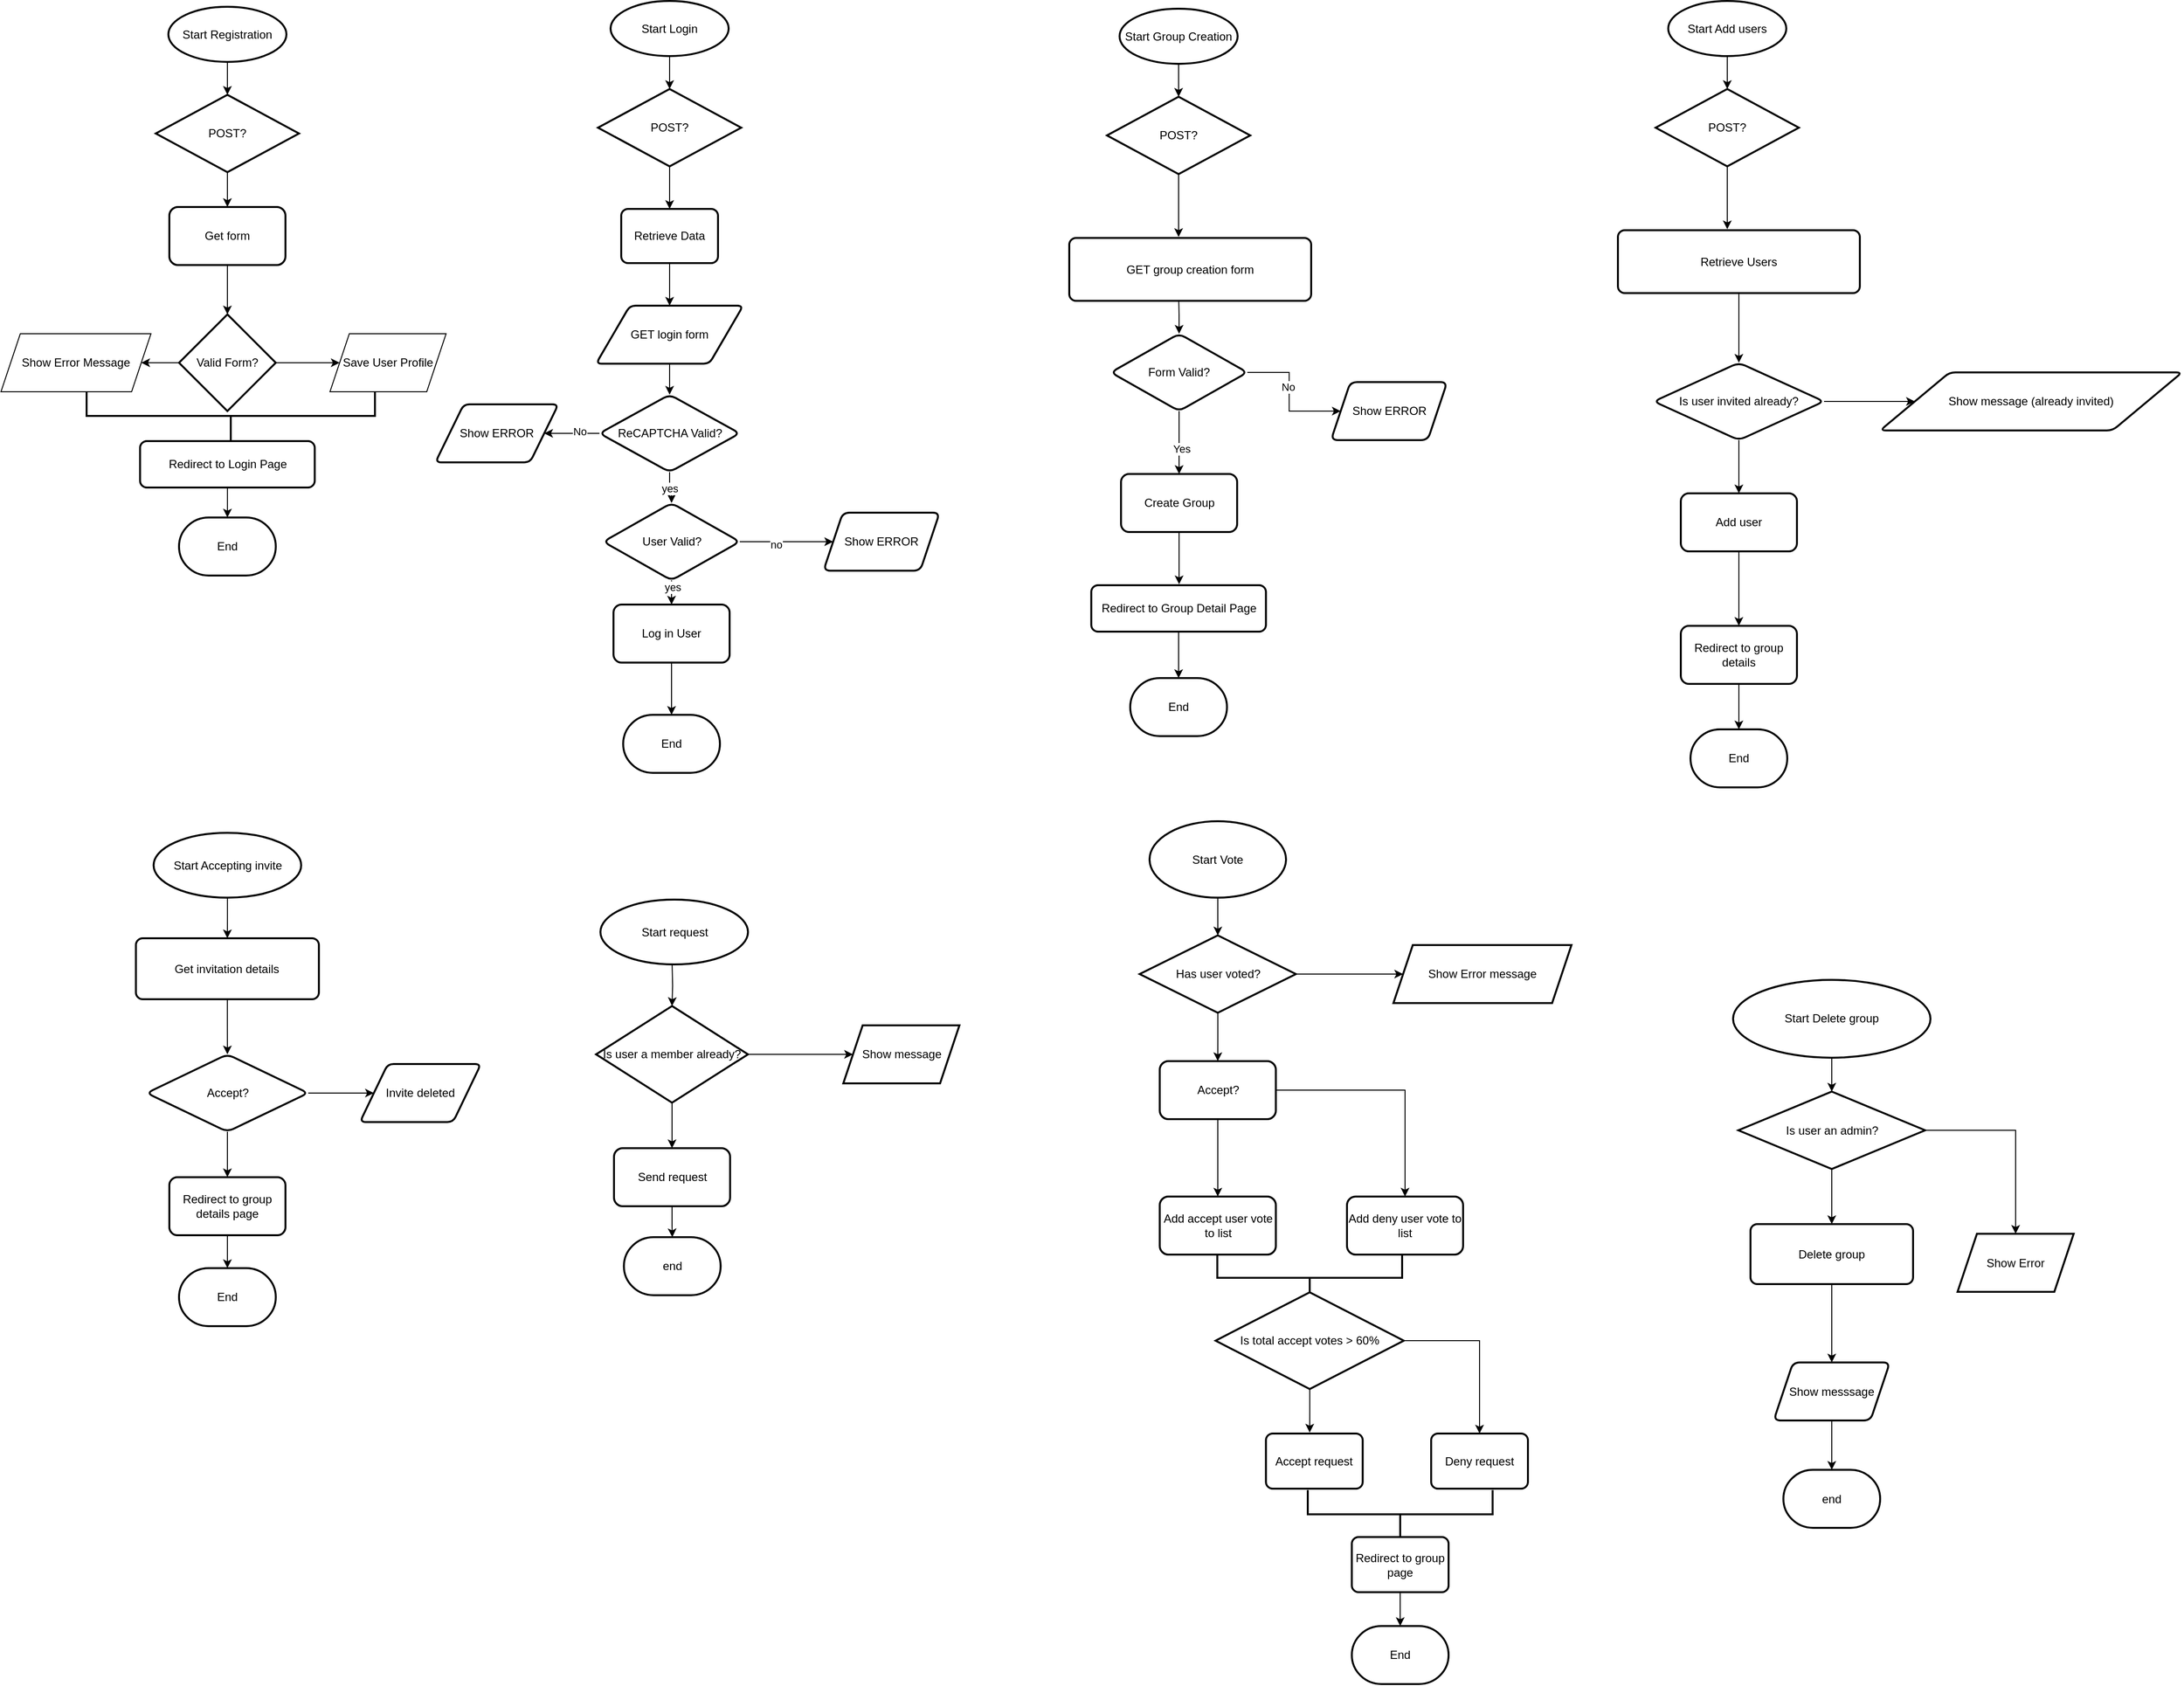 <mxfile version="24.8.4">
  <diagram name="Page-1" id="xoQY6AT58NSAUzwIIvyx">
    <mxGraphModel dx="3645" dy="3425" grid="0" gridSize="10" guides="1" tooltips="1" connect="1" arrows="1" fold="1" page="0" pageScale="1" pageWidth="827" pageHeight="1169" math="0" shadow="0">
      <root>
        <mxCell id="0" />
        <mxCell id="1" parent="0" />
        <mxCell id="BsR4xqzMYpqGEiq5Pg8B-32" value="" style="edgeStyle=orthogonalEdgeStyle;rounded=0;orthogonalLoop=1;jettySize=auto;html=1;" edge="1" parent="1" source="BsR4xqzMYpqGEiq5Pg8B-30" target="BsR4xqzMYpqGEiq5Pg8B-31">
          <mxGeometry relative="1" as="geometry" />
        </mxCell>
        <mxCell id="BsR4xqzMYpqGEiq5Pg8B-30" value="Start Registration" style="strokeWidth=2;html=1;shape=mxgraph.flowchart.start_1;whiteSpace=wrap;" vertex="1" parent="1">
          <mxGeometry x="-339" y="-60" width="122" height="57" as="geometry" />
        </mxCell>
        <mxCell id="BsR4xqzMYpqGEiq5Pg8B-34" value="" style="edgeStyle=orthogonalEdgeStyle;rounded=0;orthogonalLoop=1;jettySize=auto;html=1;" edge="1" parent="1" source="BsR4xqzMYpqGEiq5Pg8B-31" target="BsR4xqzMYpqGEiq5Pg8B-33">
          <mxGeometry relative="1" as="geometry" />
        </mxCell>
        <mxCell id="BsR4xqzMYpqGEiq5Pg8B-31" value="POST?" style="rhombus;whiteSpace=wrap;html=1;strokeWidth=2;" vertex="1" parent="1">
          <mxGeometry x="-352" y="31" width="148" height="80" as="geometry" />
        </mxCell>
        <mxCell id="BsR4xqzMYpqGEiq5Pg8B-36" value="" style="edgeStyle=orthogonalEdgeStyle;rounded=0;orthogonalLoop=1;jettySize=auto;html=1;" edge="1" parent="1" source="BsR4xqzMYpqGEiq5Pg8B-33" target="BsR4xqzMYpqGEiq5Pg8B-37">
          <mxGeometry relative="1" as="geometry">
            <mxPoint x="-278" y="277" as="targetPoint" />
          </mxGeometry>
        </mxCell>
        <mxCell id="BsR4xqzMYpqGEiq5Pg8B-33" value="Get form" style="rounded=1;whiteSpace=wrap;html=1;strokeWidth=2;" vertex="1" parent="1">
          <mxGeometry x="-338" y="147" width="120" height="60" as="geometry" />
        </mxCell>
        <mxCell id="BsR4xqzMYpqGEiq5Pg8B-39" value="" style="edgeStyle=orthogonalEdgeStyle;rounded=0;orthogonalLoop=1;jettySize=auto;html=1;" edge="1" parent="1" source="BsR4xqzMYpqGEiq5Pg8B-37" target="BsR4xqzMYpqGEiq5Pg8B-40">
          <mxGeometry relative="1" as="geometry">
            <mxPoint x="-158" y="308" as="targetPoint" />
          </mxGeometry>
        </mxCell>
        <mxCell id="BsR4xqzMYpqGEiq5Pg8B-42" value="" style="edgeStyle=orthogonalEdgeStyle;rounded=0;orthogonalLoop=1;jettySize=auto;html=1;" edge="1" parent="1" source="BsR4xqzMYpqGEiq5Pg8B-37" target="BsR4xqzMYpqGEiq5Pg8B-41">
          <mxGeometry relative="1" as="geometry" />
        </mxCell>
        <mxCell id="BsR4xqzMYpqGEiq5Pg8B-37" value="Valid Form?" style="strokeWidth=2;html=1;shape=mxgraph.flowchart.decision;whiteSpace=wrap;" vertex="1" parent="1">
          <mxGeometry x="-328" y="258" width="100" height="100" as="geometry" />
        </mxCell>
        <mxCell id="BsR4xqzMYpqGEiq5Pg8B-40" value="Save User Profile" style="shape=parallelogram;perimeter=parallelogramPerimeter;whiteSpace=wrap;html=1;fixedSize=1;" vertex="1" parent="1">
          <mxGeometry x="-172" y="278" width="120" height="60" as="geometry" />
        </mxCell>
        <mxCell id="BsR4xqzMYpqGEiq5Pg8B-41" value="Show Error Message" style="shape=parallelogram;perimeter=parallelogramPerimeter;whiteSpace=wrap;html=1;fixedSize=1;" vertex="1" parent="1">
          <mxGeometry x="-512" y="278" width="155" height="60" as="geometry" />
        </mxCell>
        <mxCell id="BsR4xqzMYpqGEiq5Pg8B-43" value="" style="strokeWidth=2;html=1;shape=mxgraph.flowchart.annotation_2;align=left;labelPosition=right;pointerEvents=1;rotation=-90;" vertex="1" parent="1">
          <mxGeometry x="-300" y="214" width="51" height="298" as="geometry" />
        </mxCell>
        <mxCell id="BsR4xqzMYpqGEiq5Pg8B-47" value="" style="edgeStyle=orthogonalEdgeStyle;rounded=0;orthogonalLoop=1;jettySize=auto;html=1;" edge="1" parent="1" source="BsR4xqzMYpqGEiq5Pg8B-45" target="BsR4xqzMYpqGEiq5Pg8B-46">
          <mxGeometry relative="1" as="geometry" />
        </mxCell>
        <mxCell id="BsR4xqzMYpqGEiq5Pg8B-45" value="Redirect to Login Page" style="rounded=1;whiteSpace=wrap;html=1;absoluteArcSize=1;arcSize=14;strokeWidth=2;" vertex="1" parent="1">
          <mxGeometry x="-368.25" y="389" width="180.5" height="48" as="geometry" />
        </mxCell>
        <mxCell id="BsR4xqzMYpqGEiq5Pg8B-46" value="End" style="strokeWidth=2;html=1;shape=mxgraph.flowchart.terminator;whiteSpace=wrap;" vertex="1" parent="1">
          <mxGeometry x="-328" y="468" width="100" height="60" as="geometry" />
        </mxCell>
        <mxCell id="BsR4xqzMYpqGEiq5Pg8B-48" value="" style="edgeStyle=orthogonalEdgeStyle;rounded=0;orthogonalLoop=1;jettySize=auto;html=1;" edge="1" parent="1" source="BsR4xqzMYpqGEiq5Pg8B-49" target="BsR4xqzMYpqGEiq5Pg8B-50">
          <mxGeometry relative="1" as="geometry" />
        </mxCell>
        <mxCell id="BsR4xqzMYpqGEiq5Pg8B-49" value="Start Login" style="strokeWidth=2;html=1;shape=mxgraph.flowchart.start_1;whiteSpace=wrap;" vertex="1" parent="1">
          <mxGeometry x="118" y="-66" width="122" height="57" as="geometry" />
        </mxCell>
        <mxCell id="BsR4xqzMYpqGEiq5Pg8B-52" value="" style="edgeStyle=orthogonalEdgeStyle;rounded=0;orthogonalLoop=1;jettySize=auto;html=1;" edge="1" parent="1" source="BsR4xqzMYpqGEiq5Pg8B-50" target="BsR4xqzMYpqGEiq5Pg8B-53">
          <mxGeometry relative="1" as="geometry">
            <mxPoint x="180" y="139" as="targetPoint" />
          </mxGeometry>
        </mxCell>
        <mxCell id="BsR4xqzMYpqGEiq5Pg8B-50" value="POST?" style="rhombus;whiteSpace=wrap;html=1;strokeWidth=2;" vertex="1" parent="1">
          <mxGeometry x="105" y="25" width="148" height="80" as="geometry" />
        </mxCell>
        <mxCell id="BsR4xqzMYpqGEiq5Pg8B-55" value="" style="edgeStyle=orthogonalEdgeStyle;rounded=0;orthogonalLoop=1;jettySize=auto;html=1;" edge="1" parent="1" source="BsR4xqzMYpqGEiq5Pg8B-53" target="BsR4xqzMYpqGEiq5Pg8B-54">
          <mxGeometry relative="1" as="geometry" />
        </mxCell>
        <mxCell id="BsR4xqzMYpqGEiq5Pg8B-53" value="Retrieve Data" style="rounded=1;whiteSpace=wrap;html=1;absoluteArcSize=1;arcSize=14;strokeWidth=2;" vertex="1" parent="1">
          <mxGeometry x="129" y="149" width="100" height="56" as="geometry" />
        </mxCell>
        <mxCell id="BsR4xqzMYpqGEiq5Pg8B-60" value="" style="edgeStyle=orthogonalEdgeStyle;rounded=0;orthogonalLoop=1;jettySize=auto;html=1;" edge="1" parent="1" source="BsR4xqzMYpqGEiq5Pg8B-54" target="BsR4xqzMYpqGEiq5Pg8B-56">
          <mxGeometry relative="1" as="geometry" />
        </mxCell>
        <mxCell id="BsR4xqzMYpqGEiq5Pg8B-54" value="GET login form" style="shape=parallelogram;html=1;strokeWidth=2;perimeter=parallelogramPerimeter;whiteSpace=wrap;rounded=1;arcSize=12;size=0.23;" vertex="1" parent="1">
          <mxGeometry x="103" y="249" width="152" height="60" as="geometry" />
        </mxCell>
        <mxCell id="BsR4xqzMYpqGEiq5Pg8B-62" value="" style="edgeStyle=orthogonalEdgeStyle;rounded=0;orthogonalLoop=1;jettySize=auto;html=1;" edge="1" parent="1" source="BsR4xqzMYpqGEiq5Pg8B-56" target="BsR4xqzMYpqGEiq5Pg8B-63">
          <mxGeometry relative="1" as="geometry">
            <mxPoint x="14" y="381" as="targetPoint" />
          </mxGeometry>
        </mxCell>
        <mxCell id="BsR4xqzMYpqGEiq5Pg8B-64" value="No" style="edgeLabel;html=1;align=center;verticalAlign=middle;resizable=0;points=[];" vertex="1" connectable="0" parent="BsR4xqzMYpqGEiq5Pg8B-62">
          <mxGeometry x="-0.274" y="-2" relative="1" as="geometry">
            <mxPoint as="offset" />
          </mxGeometry>
        </mxCell>
        <mxCell id="BsR4xqzMYpqGEiq5Pg8B-68" value="yes" style="edgeStyle=orthogonalEdgeStyle;rounded=0;orthogonalLoop=1;jettySize=auto;html=1;" edge="1" parent="1" source="BsR4xqzMYpqGEiq5Pg8B-56" target="BsR4xqzMYpqGEiq5Pg8B-67">
          <mxGeometry relative="1" as="geometry" />
        </mxCell>
        <mxCell id="BsR4xqzMYpqGEiq5Pg8B-56" value="ReCAPTCHA Valid?" style="rhombus;whiteSpace=wrap;html=1;rounded=1;arcSize=14;strokeWidth=2;" vertex="1" parent="1">
          <mxGeometry x="106.5" y="341" width="145" height="80" as="geometry" />
        </mxCell>
        <mxCell id="BsR4xqzMYpqGEiq5Pg8B-63" value="Show ERROR" style="shape=parallelogram;html=1;strokeWidth=2;perimeter=parallelogramPerimeter;whiteSpace=wrap;rounded=1;arcSize=12;size=0.23;" vertex="1" parent="1">
          <mxGeometry x="-63" y="351" width="127" height="60" as="geometry" />
        </mxCell>
        <mxCell id="BsR4xqzMYpqGEiq5Pg8B-70" value="" style="edgeStyle=orthogonalEdgeStyle;rounded=0;orthogonalLoop=1;jettySize=auto;html=1;" edge="1" parent="1" source="BsR4xqzMYpqGEiq5Pg8B-67" target="BsR4xqzMYpqGEiq5Pg8B-69">
          <mxGeometry relative="1" as="geometry" />
        </mxCell>
        <mxCell id="BsR4xqzMYpqGEiq5Pg8B-103" value="no" style="edgeLabel;html=1;align=center;verticalAlign=middle;resizable=0;points=[];" vertex="1" connectable="0" parent="BsR4xqzMYpqGEiq5Pg8B-70">
          <mxGeometry x="-0.236" y="-3" relative="1" as="geometry">
            <mxPoint as="offset" />
          </mxGeometry>
        </mxCell>
        <mxCell id="BsR4xqzMYpqGEiq5Pg8B-72" value="" style="edgeStyle=orthogonalEdgeStyle;rounded=0;orthogonalLoop=1;jettySize=auto;html=1;" edge="1" parent="1" source="BsR4xqzMYpqGEiq5Pg8B-67" target="BsR4xqzMYpqGEiq5Pg8B-71">
          <mxGeometry relative="1" as="geometry" />
        </mxCell>
        <mxCell id="BsR4xqzMYpqGEiq5Pg8B-104" value="yes" style="edgeLabel;html=1;align=center;verticalAlign=middle;resizable=0;points=[];" vertex="1" connectable="0" parent="BsR4xqzMYpqGEiq5Pg8B-72">
          <mxGeometry x="0.17" y="-1" relative="1" as="geometry">
            <mxPoint y="-1" as="offset" />
          </mxGeometry>
        </mxCell>
        <mxCell id="BsR4xqzMYpqGEiq5Pg8B-67" value="User Valid?" style="rhombus;whiteSpace=wrap;html=1;rounded=1;arcSize=14;strokeWidth=2;" vertex="1" parent="1">
          <mxGeometry x="110.5" y="453" width="141" height="80" as="geometry" />
        </mxCell>
        <mxCell id="BsR4xqzMYpqGEiq5Pg8B-69" value="Show ERROR" style="shape=parallelogram;perimeter=parallelogramPerimeter;whiteSpace=wrap;html=1;fixedSize=1;rounded=1;arcSize=14;strokeWidth=2;" vertex="1" parent="1">
          <mxGeometry x="338" y="463" width="120" height="60" as="geometry" />
        </mxCell>
        <mxCell id="BsR4xqzMYpqGEiq5Pg8B-74" value="" style="edgeStyle=orthogonalEdgeStyle;rounded=0;orthogonalLoop=1;jettySize=auto;html=1;" edge="1" parent="1" source="BsR4xqzMYpqGEiq5Pg8B-71" target="BsR4xqzMYpqGEiq5Pg8B-73">
          <mxGeometry relative="1" as="geometry" />
        </mxCell>
        <mxCell id="BsR4xqzMYpqGEiq5Pg8B-71" value="Log in User" style="whiteSpace=wrap;html=1;rounded=1;arcSize=14;strokeWidth=2;" vertex="1" parent="1">
          <mxGeometry x="121" y="558" width="120" height="60" as="geometry" />
        </mxCell>
        <mxCell id="BsR4xqzMYpqGEiq5Pg8B-73" value="End" style="strokeWidth=2;html=1;shape=mxgraph.flowchart.terminator;whiteSpace=wrap;" vertex="1" parent="1">
          <mxGeometry x="131" y="672" width="100" height="60" as="geometry" />
        </mxCell>
        <mxCell id="BsR4xqzMYpqGEiq5Pg8B-76" value="" style="edgeStyle=orthogonalEdgeStyle;rounded=0;orthogonalLoop=1;jettySize=auto;html=1;" edge="1" parent="1" source="BsR4xqzMYpqGEiq5Pg8B-77" target="BsR4xqzMYpqGEiq5Pg8B-79">
          <mxGeometry relative="1" as="geometry" />
        </mxCell>
        <mxCell id="BsR4xqzMYpqGEiq5Pg8B-77" value="Start Group Creation" style="strokeWidth=2;html=1;shape=mxgraph.flowchart.start_1;whiteSpace=wrap;" vertex="1" parent="1">
          <mxGeometry x="644" y="-58" width="122" height="57" as="geometry" />
        </mxCell>
        <mxCell id="BsR4xqzMYpqGEiq5Pg8B-95" value="" style="edgeStyle=orthogonalEdgeStyle;rounded=0;orthogonalLoop=1;jettySize=auto;html=1;" edge="1" parent="1" source="BsR4xqzMYpqGEiq5Pg8B-79">
          <mxGeometry relative="1" as="geometry">
            <mxPoint x="705.0" y="178" as="targetPoint" />
          </mxGeometry>
        </mxCell>
        <mxCell id="BsR4xqzMYpqGEiq5Pg8B-79" value="POST?" style="rhombus;whiteSpace=wrap;html=1;strokeWidth=2;" vertex="1" parent="1">
          <mxGeometry x="631" y="33" width="148" height="80" as="geometry" />
        </mxCell>
        <mxCell id="BsR4xqzMYpqGEiq5Pg8B-96" value="" style="edgeStyle=orthogonalEdgeStyle;rounded=0;orthogonalLoop=1;jettySize=auto;html=1;" edge="1" parent="1" target="BsR4xqzMYpqGEiq5Pg8B-90">
          <mxGeometry relative="1" as="geometry">
            <mxPoint x="705.048" y="238" as="sourcePoint" />
          </mxGeometry>
        </mxCell>
        <mxCell id="BsR4xqzMYpqGEiq5Pg8B-88" value="" style="edgeStyle=orthogonalEdgeStyle;rounded=0;orthogonalLoop=1;jettySize=auto;html=1;" edge="1" parent="1" source="BsR4xqzMYpqGEiq5Pg8B-90" target="BsR4xqzMYpqGEiq5Pg8B-91">
          <mxGeometry relative="1" as="geometry" />
        </mxCell>
        <mxCell id="BsR4xqzMYpqGEiq5Pg8B-101" value="No" style="edgeLabel;html=1;align=center;verticalAlign=middle;resizable=0;points=[];" vertex="1" connectable="0" parent="BsR4xqzMYpqGEiq5Pg8B-88">
          <mxGeometry x="-0.155" y="-2" relative="1" as="geometry">
            <mxPoint as="offset" />
          </mxGeometry>
        </mxCell>
        <mxCell id="BsR4xqzMYpqGEiq5Pg8B-89" value="" style="edgeStyle=orthogonalEdgeStyle;rounded=0;orthogonalLoop=1;jettySize=auto;html=1;" edge="1" parent="1" source="BsR4xqzMYpqGEiq5Pg8B-90" target="BsR4xqzMYpqGEiq5Pg8B-93">
          <mxGeometry relative="1" as="geometry" />
        </mxCell>
        <mxCell id="BsR4xqzMYpqGEiq5Pg8B-102" value="Yes" style="edgeLabel;html=1;align=center;verticalAlign=middle;resizable=0;points=[];" vertex="1" connectable="0" parent="BsR4xqzMYpqGEiq5Pg8B-89">
          <mxGeometry x="0.198" y="2" relative="1" as="geometry">
            <mxPoint as="offset" />
          </mxGeometry>
        </mxCell>
        <mxCell id="BsR4xqzMYpqGEiq5Pg8B-90" value="Form Valid?" style="rhombus;whiteSpace=wrap;html=1;rounded=1;arcSize=14;strokeWidth=2;" vertex="1" parent="1">
          <mxGeometry x="635" y="278" width="141" height="80" as="geometry" />
        </mxCell>
        <mxCell id="BsR4xqzMYpqGEiq5Pg8B-91" value="Show ERROR" style="shape=parallelogram;perimeter=parallelogramPerimeter;whiteSpace=wrap;html=1;fixedSize=1;rounded=1;arcSize=14;strokeWidth=2;" vertex="1" parent="1">
          <mxGeometry x="862.5" y="328" width="120" height="60" as="geometry" />
        </mxCell>
        <mxCell id="BsR4xqzMYpqGEiq5Pg8B-92" value="" style="edgeStyle=orthogonalEdgeStyle;rounded=0;orthogonalLoop=1;jettySize=auto;html=1;" edge="1" parent="1" source="BsR4xqzMYpqGEiq5Pg8B-93">
          <mxGeometry relative="1" as="geometry">
            <mxPoint x="705.5" y="537.0" as="targetPoint" />
          </mxGeometry>
        </mxCell>
        <mxCell id="BsR4xqzMYpqGEiq5Pg8B-93" value="Create Group" style="whiteSpace=wrap;html=1;rounded=1;arcSize=14;strokeWidth=2;" vertex="1" parent="1">
          <mxGeometry x="645.5" y="423" width="120" height="60" as="geometry" />
        </mxCell>
        <mxCell id="BsR4xqzMYpqGEiq5Pg8B-99" style="edgeStyle=orthogonalEdgeStyle;rounded=0;orthogonalLoop=1;jettySize=auto;html=1;exitX=0.5;exitY=1;exitDx=0;exitDy=0;" edge="1" parent="1" source="BsR4xqzMYpqGEiq5Pg8B-98" target="BsR4xqzMYpqGEiq5Pg8B-100">
          <mxGeometry relative="1" as="geometry">
            <mxPoint x="704.667" y="634.476" as="targetPoint" />
          </mxGeometry>
        </mxCell>
        <mxCell id="BsR4xqzMYpqGEiq5Pg8B-98" value="Redirect to Group Detail Page" style="rounded=1;whiteSpace=wrap;html=1;absoluteArcSize=1;arcSize=14;strokeWidth=2;" vertex="1" parent="1">
          <mxGeometry x="614.75" y="538" width="180.5" height="48" as="geometry" />
        </mxCell>
        <mxCell id="BsR4xqzMYpqGEiq5Pg8B-100" value="End" style="strokeWidth=2;html=1;shape=mxgraph.flowchart.terminator;whiteSpace=wrap;" vertex="1" parent="1">
          <mxGeometry x="654.997" y="633.996" width="100" height="60" as="geometry" />
        </mxCell>
        <mxCell id="BsR4xqzMYpqGEiq5Pg8B-105" value="GET group creation form" style="rounded=1;whiteSpace=wrap;html=1;absoluteArcSize=1;arcSize=14;strokeWidth=2;" vertex="1" parent="1">
          <mxGeometry x="592" y="179" width="250" height="65" as="geometry" />
        </mxCell>
        <mxCell id="BsR4xqzMYpqGEiq5Pg8B-106" value="" style="edgeStyle=orthogonalEdgeStyle;rounded=0;orthogonalLoop=1;jettySize=auto;html=1;" edge="1" parent="1" source="BsR4xqzMYpqGEiq5Pg8B-107" target="BsR4xqzMYpqGEiq5Pg8B-109">
          <mxGeometry relative="1" as="geometry" />
        </mxCell>
        <mxCell id="BsR4xqzMYpqGEiq5Pg8B-107" value="Start Add users" style="strokeWidth=2;html=1;shape=mxgraph.flowchart.start_1;whiteSpace=wrap;" vertex="1" parent="1">
          <mxGeometry x="1211" y="-66" width="122" height="57" as="geometry" />
        </mxCell>
        <mxCell id="BsR4xqzMYpqGEiq5Pg8B-108" value="" style="edgeStyle=orthogonalEdgeStyle;rounded=0;orthogonalLoop=1;jettySize=auto;html=1;" edge="1" parent="1" source="BsR4xqzMYpqGEiq5Pg8B-109">
          <mxGeometry relative="1" as="geometry">
            <mxPoint x="1272.0" y="170" as="targetPoint" />
          </mxGeometry>
        </mxCell>
        <mxCell id="BsR4xqzMYpqGEiq5Pg8B-109" value="POST?" style="rhombus;whiteSpace=wrap;html=1;strokeWidth=2;" vertex="1" parent="1">
          <mxGeometry x="1198" y="25" width="148" height="80" as="geometry" />
        </mxCell>
        <mxCell id="BsR4xqzMYpqGEiq5Pg8B-112" value="" style="edgeStyle=orthogonalEdgeStyle;rounded=0;orthogonalLoop=1;jettySize=auto;html=1;" edge="1" parent="1" source="BsR4xqzMYpqGEiq5Pg8B-110" target="BsR4xqzMYpqGEiq5Pg8B-111">
          <mxGeometry relative="1" as="geometry" />
        </mxCell>
        <mxCell id="BsR4xqzMYpqGEiq5Pg8B-110" value="Retrieve Users" style="rounded=1;whiteSpace=wrap;html=1;absoluteArcSize=1;arcSize=14;strokeWidth=2;" vertex="1" parent="1">
          <mxGeometry x="1159" y="171" width="250" height="65" as="geometry" />
        </mxCell>
        <mxCell id="BsR4xqzMYpqGEiq5Pg8B-114" value="" style="edgeStyle=orthogonalEdgeStyle;rounded=0;orthogonalLoop=1;jettySize=auto;html=1;" edge="1" parent="1" source="BsR4xqzMYpqGEiq5Pg8B-111" target="BsR4xqzMYpqGEiq5Pg8B-115">
          <mxGeometry relative="1" as="geometry">
            <mxPoint x="1480" y="348" as="targetPoint" />
          </mxGeometry>
        </mxCell>
        <mxCell id="BsR4xqzMYpqGEiq5Pg8B-117" value="" style="edgeStyle=orthogonalEdgeStyle;rounded=0;orthogonalLoop=1;jettySize=auto;html=1;" edge="1" parent="1" source="BsR4xqzMYpqGEiq5Pg8B-111" target="BsR4xqzMYpqGEiq5Pg8B-116">
          <mxGeometry relative="1" as="geometry" />
        </mxCell>
        <mxCell id="BsR4xqzMYpqGEiq5Pg8B-111" value="Is user invited already?" style="rhombus;whiteSpace=wrap;html=1;rounded=1;arcSize=14;strokeWidth=2;" vertex="1" parent="1">
          <mxGeometry x="1196" y="308" width="176" height="80" as="geometry" />
        </mxCell>
        <mxCell id="BsR4xqzMYpqGEiq5Pg8B-115" value="Show message (already invited)" style="shape=parallelogram;html=1;strokeWidth=2;perimeter=parallelogramPerimeter;whiteSpace=wrap;rounded=1;arcSize=12;size=0.23;" vertex="1" parent="1">
          <mxGeometry x="1430" y="318" width="312" height="60" as="geometry" />
        </mxCell>
        <mxCell id="BsR4xqzMYpqGEiq5Pg8B-119" value="" style="edgeStyle=orthogonalEdgeStyle;rounded=0;orthogonalLoop=1;jettySize=auto;html=1;" edge="1" parent="1" source="BsR4xqzMYpqGEiq5Pg8B-116" target="BsR4xqzMYpqGEiq5Pg8B-118">
          <mxGeometry relative="1" as="geometry" />
        </mxCell>
        <mxCell id="BsR4xqzMYpqGEiq5Pg8B-116" value="Add user" style="whiteSpace=wrap;html=1;rounded=1;arcSize=14;strokeWidth=2;" vertex="1" parent="1">
          <mxGeometry x="1224" y="443" width="120" height="60" as="geometry" />
        </mxCell>
        <mxCell id="BsR4xqzMYpqGEiq5Pg8B-120" style="edgeStyle=orthogonalEdgeStyle;rounded=0;orthogonalLoop=1;jettySize=auto;html=1;exitX=0.5;exitY=1;exitDx=0;exitDy=0;" edge="1" parent="1" source="BsR4xqzMYpqGEiq5Pg8B-118" target="BsR4xqzMYpqGEiq5Pg8B-121">
          <mxGeometry relative="1" as="geometry">
            <mxPoint x="1284" y="717" as="targetPoint" />
          </mxGeometry>
        </mxCell>
        <mxCell id="BsR4xqzMYpqGEiq5Pg8B-118" value="Redirect to group details" style="whiteSpace=wrap;html=1;rounded=1;arcSize=14;strokeWidth=2;" vertex="1" parent="1">
          <mxGeometry x="1224" y="580" width="120" height="60" as="geometry" />
        </mxCell>
        <mxCell id="BsR4xqzMYpqGEiq5Pg8B-121" value="End" style="strokeWidth=2;html=1;shape=mxgraph.flowchart.terminator;whiteSpace=wrap;" vertex="1" parent="1">
          <mxGeometry x="1234" y="687" width="100" height="60" as="geometry" />
        </mxCell>
        <mxCell id="BsR4xqzMYpqGEiq5Pg8B-124" value="" style="edgeStyle=orthogonalEdgeStyle;rounded=0;orthogonalLoop=1;jettySize=auto;html=1;" edge="1" parent="1" source="BsR4xqzMYpqGEiq5Pg8B-122" target="BsR4xqzMYpqGEiq5Pg8B-123">
          <mxGeometry relative="1" as="geometry" />
        </mxCell>
        <mxCell id="BsR4xqzMYpqGEiq5Pg8B-122" value="Start Accepting invite" style="strokeWidth=2;html=1;shape=mxgraph.flowchart.start_1;whiteSpace=wrap;" vertex="1" parent="1">
          <mxGeometry x="-354.25" y="794" width="152.5" height="67" as="geometry" />
        </mxCell>
        <mxCell id="BsR4xqzMYpqGEiq5Pg8B-126" value="" style="edgeStyle=orthogonalEdgeStyle;rounded=0;orthogonalLoop=1;jettySize=auto;html=1;" edge="1" parent="1" source="BsR4xqzMYpqGEiq5Pg8B-123" target="BsR4xqzMYpqGEiq5Pg8B-125">
          <mxGeometry relative="1" as="geometry" />
        </mxCell>
        <mxCell id="BsR4xqzMYpqGEiq5Pg8B-123" value="Get invitation details" style="rounded=1;whiteSpace=wrap;html=1;absoluteArcSize=1;arcSize=14;strokeWidth=2;" vertex="1" parent="1">
          <mxGeometry x="-372.56" y="903" width="189.12" height="63" as="geometry" />
        </mxCell>
        <mxCell id="BsR4xqzMYpqGEiq5Pg8B-128" value="" style="edgeStyle=orthogonalEdgeStyle;rounded=0;orthogonalLoop=1;jettySize=auto;html=1;" edge="1" parent="1" source="BsR4xqzMYpqGEiq5Pg8B-125" target="BsR4xqzMYpqGEiq5Pg8B-129">
          <mxGeometry relative="1" as="geometry">
            <mxPoint x="-91" y="1063" as="targetPoint" />
          </mxGeometry>
        </mxCell>
        <mxCell id="BsR4xqzMYpqGEiq5Pg8B-131" value="" style="edgeStyle=orthogonalEdgeStyle;rounded=0;orthogonalLoop=1;jettySize=auto;html=1;" edge="1" parent="1" source="BsR4xqzMYpqGEiq5Pg8B-125" target="BsR4xqzMYpqGEiq5Pg8B-130">
          <mxGeometry relative="1" as="geometry" />
        </mxCell>
        <mxCell id="BsR4xqzMYpqGEiq5Pg8B-125" value="Accept?" style="rhombus;whiteSpace=wrap;html=1;rounded=1;arcSize=14;strokeWidth=2;" vertex="1" parent="1">
          <mxGeometry x="-361.5" y="1023" width="167" height="80" as="geometry" />
        </mxCell>
        <mxCell id="BsR4xqzMYpqGEiq5Pg8B-129" value="Invite deleted" style="shape=parallelogram;html=1;strokeWidth=2;perimeter=parallelogramPerimeter;whiteSpace=wrap;rounded=1;arcSize=12;size=0.23;" vertex="1" parent="1">
          <mxGeometry x="-141" y="1033" width="125" height="60" as="geometry" />
        </mxCell>
        <mxCell id="BsR4xqzMYpqGEiq5Pg8B-133" value="" style="edgeStyle=orthogonalEdgeStyle;rounded=0;orthogonalLoop=1;jettySize=auto;html=1;" edge="1" parent="1" source="BsR4xqzMYpqGEiq5Pg8B-130" target="BsR4xqzMYpqGEiq5Pg8B-132">
          <mxGeometry relative="1" as="geometry" />
        </mxCell>
        <mxCell id="BsR4xqzMYpqGEiq5Pg8B-130" value="Redirect to group details page" style="whiteSpace=wrap;html=1;rounded=1;arcSize=14;strokeWidth=2;" vertex="1" parent="1">
          <mxGeometry x="-338" y="1150" width="120" height="60" as="geometry" />
        </mxCell>
        <mxCell id="BsR4xqzMYpqGEiq5Pg8B-132" value="End" style="strokeWidth=2;html=1;shape=mxgraph.flowchart.terminator;whiteSpace=wrap;" vertex="1" parent="1">
          <mxGeometry x="-328" y="1244" width="100" height="60" as="geometry" />
        </mxCell>
        <mxCell id="BsR4xqzMYpqGEiq5Pg8B-134" value="Start request" style="strokeWidth=2;html=1;shape=mxgraph.flowchart.start_1;whiteSpace=wrap;" vertex="1" parent="1">
          <mxGeometry x="107.5" y="863" width="152.5" height="67" as="geometry" />
        </mxCell>
        <mxCell id="BsR4xqzMYpqGEiq5Pg8B-135" value="" style="edgeStyle=orthogonalEdgeStyle;rounded=0;orthogonalLoop=1;jettySize=auto;html=1;" edge="1" parent="1" target="BsR4xqzMYpqGEiq5Pg8B-136">
          <mxGeometry relative="1" as="geometry">
            <mxPoint x="181.6" y="930" as="sourcePoint" />
            <mxPoint x="181.6" y="972" as="targetPoint" />
          </mxGeometry>
        </mxCell>
        <mxCell id="BsR4xqzMYpqGEiq5Pg8B-138" value="" style="edgeStyle=orthogonalEdgeStyle;rounded=0;orthogonalLoop=1;jettySize=auto;html=1;" edge="1" parent="1" source="BsR4xqzMYpqGEiq5Pg8B-136" target="BsR4xqzMYpqGEiq5Pg8B-137">
          <mxGeometry relative="1" as="geometry" />
        </mxCell>
        <mxCell id="BsR4xqzMYpqGEiq5Pg8B-140" value="" style="edgeStyle=orthogonalEdgeStyle;rounded=0;orthogonalLoop=1;jettySize=auto;html=1;" edge="1" parent="1" source="BsR4xqzMYpqGEiq5Pg8B-136" target="BsR4xqzMYpqGEiq5Pg8B-139">
          <mxGeometry relative="1" as="geometry" />
        </mxCell>
        <mxCell id="BsR4xqzMYpqGEiq5Pg8B-136" value="Is user a member already?" style="strokeWidth=2;html=1;shape=mxgraph.flowchart.decision;whiteSpace=wrap;" vertex="1" parent="1">
          <mxGeometry x="103" y="973" width="157" height="100" as="geometry" />
        </mxCell>
        <mxCell id="BsR4xqzMYpqGEiq5Pg8B-137" value="Show message" style="shape=parallelogram;perimeter=parallelogramPerimeter;whiteSpace=wrap;html=1;fixedSize=1;strokeWidth=2;" vertex="1" parent="1">
          <mxGeometry x="358.5" y="993" width="120" height="60" as="geometry" />
        </mxCell>
        <mxCell id="BsR4xqzMYpqGEiq5Pg8B-142" value="" style="edgeStyle=orthogonalEdgeStyle;rounded=0;orthogonalLoop=1;jettySize=auto;html=1;" edge="1" parent="1" source="BsR4xqzMYpqGEiq5Pg8B-139" target="BsR4xqzMYpqGEiq5Pg8B-141">
          <mxGeometry relative="1" as="geometry" />
        </mxCell>
        <mxCell id="BsR4xqzMYpqGEiq5Pg8B-139" value="Send request" style="rounded=1;whiteSpace=wrap;html=1;strokeWidth=2;" vertex="1" parent="1">
          <mxGeometry x="121.5" y="1120" width="120" height="60" as="geometry" />
        </mxCell>
        <mxCell id="BsR4xqzMYpqGEiq5Pg8B-141" value="end" style="strokeWidth=2;html=1;shape=mxgraph.flowchart.terminator;whiteSpace=wrap;" vertex="1" parent="1">
          <mxGeometry x="131.75" y="1212" width="100" height="60" as="geometry" />
        </mxCell>
        <mxCell id="BsR4xqzMYpqGEiq5Pg8B-145" value="" style="edgeStyle=orthogonalEdgeStyle;rounded=0;orthogonalLoop=1;jettySize=auto;html=1;" edge="1" parent="1" source="BsR4xqzMYpqGEiq5Pg8B-143" target="BsR4xqzMYpqGEiq5Pg8B-144">
          <mxGeometry relative="1" as="geometry" />
        </mxCell>
        <mxCell id="BsR4xqzMYpqGEiq5Pg8B-143" value="Start Vote" style="strokeWidth=2;html=1;shape=mxgraph.flowchart.start_1;whiteSpace=wrap;" vertex="1" parent="1">
          <mxGeometry x="675" y="782" width="141" height="79" as="geometry" />
        </mxCell>
        <mxCell id="BsR4xqzMYpqGEiq5Pg8B-147" value="" style="edgeStyle=orthogonalEdgeStyle;rounded=0;orthogonalLoop=1;jettySize=auto;html=1;" edge="1" parent="1" source="BsR4xqzMYpqGEiq5Pg8B-144" target="BsR4xqzMYpqGEiq5Pg8B-146">
          <mxGeometry relative="1" as="geometry" />
        </mxCell>
        <mxCell id="BsR4xqzMYpqGEiq5Pg8B-149" value="" style="edgeStyle=orthogonalEdgeStyle;rounded=0;orthogonalLoop=1;jettySize=auto;html=1;" edge="1" parent="1" source="BsR4xqzMYpqGEiq5Pg8B-144" target="BsR4xqzMYpqGEiq5Pg8B-148">
          <mxGeometry relative="1" as="geometry" />
        </mxCell>
        <mxCell id="BsR4xqzMYpqGEiq5Pg8B-144" value="Has user voted?" style="rhombus;whiteSpace=wrap;html=1;strokeWidth=2;" vertex="1" parent="1">
          <mxGeometry x="664.75" y="900" width="161.5" height="80" as="geometry" />
        </mxCell>
        <mxCell id="BsR4xqzMYpqGEiq5Pg8B-146" value="Show Error message" style="shape=parallelogram;perimeter=parallelogramPerimeter;whiteSpace=wrap;html=1;fixedSize=1;strokeWidth=2;" vertex="1" parent="1">
          <mxGeometry x="927" y="910" width="184" height="60" as="geometry" />
        </mxCell>
        <mxCell id="BsR4xqzMYpqGEiq5Pg8B-151" value="" style="edgeStyle=orthogonalEdgeStyle;rounded=0;orthogonalLoop=1;jettySize=auto;html=1;" edge="1" parent="1" source="BsR4xqzMYpqGEiq5Pg8B-148" target="BsR4xqzMYpqGEiq5Pg8B-150">
          <mxGeometry relative="1" as="geometry" />
        </mxCell>
        <mxCell id="BsR4xqzMYpqGEiq5Pg8B-153" value="" style="edgeStyle=orthogonalEdgeStyle;rounded=0;orthogonalLoop=1;jettySize=auto;html=1;" edge="1" parent="1" source="BsR4xqzMYpqGEiq5Pg8B-148" target="BsR4xqzMYpqGEiq5Pg8B-152">
          <mxGeometry relative="1" as="geometry" />
        </mxCell>
        <mxCell id="BsR4xqzMYpqGEiq5Pg8B-148" value="Accept?" style="rounded=1;whiteSpace=wrap;html=1;strokeWidth=2;" vertex="1" parent="1">
          <mxGeometry x="685.5" y="1030" width="120" height="60" as="geometry" />
        </mxCell>
        <mxCell id="BsR4xqzMYpqGEiq5Pg8B-150" value="Add accept user vote to list" style="rounded=1;whiteSpace=wrap;html=1;strokeWidth=2;" vertex="1" parent="1">
          <mxGeometry x="685.5" y="1170" width="120" height="60" as="geometry" />
        </mxCell>
        <mxCell id="BsR4xqzMYpqGEiq5Pg8B-152" value="Add deny user vote to list" style="whiteSpace=wrap;html=1;rounded=1;strokeWidth=2;" vertex="1" parent="1">
          <mxGeometry x="879" y="1170" width="120" height="60" as="geometry" />
        </mxCell>
        <mxCell id="BsR4xqzMYpqGEiq5Pg8B-154" value="" style="strokeWidth=2;html=1;shape=mxgraph.flowchart.annotation_2;align=left;labelPosition=right;pointerEvents=1;rotation=-90;" vertex="1" parent="1">
          <mxGeometry x="815.5" y="1158.5" width="50" height="191" as="geometry" />
        </mxCell>
        <mxCell id="BsR4xqzMYpqGEiq5Pg8B-157" value="" style="edgeStyle=orthogonalEdgeStyle;rounded=0;orthogonalLoop=1;jettySize=auto;html=1;" edge="1" parent="1" source="BsR4xqzMYpqGEiq5Pg8B-155">
          <mxGeometry relative="1" as="geometry">
            <mxPoint x="840.478" y="1414" as="targetPoint" />
          </mxGeometry>
        </mxCell>
        <mxCell id="BsR4xqzMYpqGEiq5Pg8B-160" value="" style="edgeStyle=orthogonalEdgeStyle;rounded=0;orthogonalLoop=1;jettySize=auto;html=1;" edge="1" parent="1" source="BsR4xqzMYpqGEiq5Pg8B-155" target="BsR4xqzMYpqGEiq5Pg8B-161">
          <mxGeometry relative="1" as="geometry">
            <mxPoint x="1022" y="1319" as="targetPoint" />
          </mxGeometry>
        </mxCell>
        <mxCell id="BsR4xqzMYpqGEiq5Pg8B-155" value="Is total accept votes &amp;gt; 60%" style="strokeWidth=2;html=1;shape=mxgraph.flowchart.decision;whiteSpace=wrap;" vertex="1" parent="1">
          <mxGeometry x="743.25" y="1269" width="194.5" height="100" as="geometry" />
        </mxCell>
        <mxCell id="BsR4xqzMYpqGEiq5Pg8B-161" value="Deny request" style="rounded=1;whiteSpace=wrap;html=1;absoluteArcSize=1;arcSize=14;strokeWidth=2;" vertex="1" parent="1">
          <mxGeometry x="966" y="1415" width="100" height="57" as="geometry" />
        </mxCell>
        <mxCell id="BsR4xqzMYpqGEiq5Pg8B-162" value="Accept request" style="rounded=1;whiteSpace=wrap;html=1;absoluteArcSize=1;arcSize=14;strokeWidth=2;" vertex="1" parent="1">
          <mxGeometry x="795.25" y="1415" width="100" height="57" as="geometry" />
        </mxCell>
        <mxCell id="BsR4xqzMYpqGEiq5Pg8B-163" value="" style="strokeWidth=2;html=1;shape=mxgraph.flowchart.annotation_2;align=left;labelPosition=right;pointerEvents=1;rotation=-90;" vertex="1" parent="1">
          <mxGeometry x="909" y="1403" width="50" height="191" as="geometry" />
        </mxCell>
        <mxCell id="BsR4xqzMYpqGEiq5Pg8B-166" value="" style="edgeStyle=orthogonalEdgeStyle;rounded=0;orthogonalLoop=1;jettySize=auto;html=1;" edge="1" parent="1" source="BsR4xqzMYpqGEiq5Pg8B-164" target="BsR4xqzMYpqGEiq5Pg8B-165">
          <mxGeometry relative="1" as="geometry" />
        </mxCell>
        <mxCell id="BsR4xqzMYpqGEiq5Pg8B-164" value="Redirect to group page" style="rounded=1;whiteSpace=wrap;html=1;absoluteArcSize=1;arcSize=14;strokeWidth=2;" vertex="1" parent="1">
          <mxGeometry x="884" y="1522" width="100" height="57" as="geometry" />
        </mxCell>
        <mxCell id="BsR4xqzMYpqGEiq5Pg8B-165" value="End" style="strokeWidth=2;html=1;shape=mxgraph.flowchart.terminator;whiteSpace=wrap;" vertex="1" parent="1">
          <mxGeometry x="884" y="1614" width="100" height="60" as="geometry" />
        </mxCell>
        <mxCell id="BsR4xqzMYpqGEiq5Pg8B-169" value="" style="edgeStyle=orthogonalEdgeStyle;rounded=0;orthogonalLoop=1;jettySize=auto;html=1;" edge="1" parent="1" source="BsR4xqzMYpqGEiq5Pg8B-167" target="BsR4xqzMYpqGEiq5Pg8B-168">
          <mxGeometry relative="1" as="geometry" />
        </mxCell>
        <mxCell id="BsR4xqzMYpqGEiq5Pg8B-167" value="Start Delete group" style="strokeWidth=2;html=1;shape=mxgraph.flowchart.start_1;whiteSpace=wrap;" vertex="1" parent="1">
          <mxGeometry x="1278" y="946" width="204" height="80.5" as="geometry" />
        </mxCell>
        <mxCell id="BsR4xqzMYpqGEiq5Pg8B-171" value="" style="edgeStyle=orthogonalEdgeStyle;rounded=0;orthogonalLoop=1;jettySize=auto;html=1;" edge="1" parent="1" source="BsR4xqzMYpqGEiq5Pg8B-168" target="BsR4xqzMYpqGEiq5Pg8B-174">
          <mxGeometry relative="1" as="geometry">
            <mxPoint x="1380" y="1231.5" as="targetPoint" />
          </mxGeometry>
        </mxCell>
        <mxCell id="BsR4xqzMYpqGEiq5Pg8B-173" value="" style="edgeStyle=orthogonalEdgeStyle;rounded=0;orthogonalLoop=1;jettySize=auto;html=1;" edge="1" parent="1" source="BsR4xqzMYpqGEiq5Pg8B-168" target="BsR4xqzMYpqGEiq5Pg8B-172">
          <mxGeometry relative="1" as="geometry" />
        </mxCell>
        <mxCell id="BsR4xqzMYpqGEiq5Pg8B-168" value="Is user an admin?" style="rhombus;whiteSpace=wrap;html=1;strokeWidth=2;" vertex="1" parent="1">
          <mxGeometry x="1283.5" y="1061.5" width="193" height="80" as="geometry" />
        </mxCell>
        <mxCell id="BsR4xqzMYpqGEiq5Pg8B-172" value="Show Error" style="shape=parallelogram;perimeter=parallelogramPerimeter;whiteSpace=wrap;html=1;fixedSize=1;strokeWidth=2;" vertex="1" parent="1">
          <mxGeometry x="1510" y="1208.5" width="120" height="60" as="geometry" />
        </mxCell>
        <mxCell id="BsR4xqzMYpqGEiq5Pg8B-176" value="" style="edgeStyle=orthogonalEdgeStyle;rounded=0;orthogonalLoop=1;jettySize=auto;html=1;" edge="1" parent="1" source="BsR4xqzMYpqGEiq5Pg8B-174" target="BsR4xqzMYpqGEiq5Pg8B-175">
          <mxGeometry relative="1" as="geometry" />
        </mxCell>
        <mxCell id="BsR4xqzMYpqGEiq5Pg8B-174" value="Delete group" style="rounded=1;whiteSpace=wrap;html=1;absoluteArcSize=1;arcSize=14;strokeWidth=2;" vertex="1" parent="1">
          <mxGeometry x="1296" y="1198.5" width="168" height="62" as="geometry" />
        </mxCell>
        <mxCell id="BsR4xqzMYpqGEiq5Pg8B-178" value="" style="edgeStyle=orthogonalEdgeStyle;rounded=0;orthogonalLoop=1;jettySize=auto;html=1;" edge="1" parent="1" source="BsR4xqzMYpqGEiq5Pg8B-175" target="BsR4xqzMYpqGEiq5Pg8B-177">
          <mxGeometry relative="1" as="geometry" />
        </mxCell>
        <mxCell id="BsR4xqzMYpqGEiq5Pg8B-175" value="Show messsage" style="shape=parallelogram;perimeter=parallelogramPerimeter;whiteSpace=wrap;html=1;fixedSize=1;rounded=1;arcSize=14;strokeWidth=2;" vertex="1" parent="1">
          <mxGeometry x="1320" y="1341.5" width="120" height="60" as="geometry" />
        </mxCell>
        <mxCell id="BsR4xqzMYpqGEiq5Pg8B-177" value="end" style="strokeWidth=2;html=1;shape=mxgraph.flowchart.terminator;whiteSpace=wrap;" vertex="1" parent="1">
          <mxGeometry x="1330" y="1452.5" width="100" height="60" as="geometry" />
        </mxCell>
      </root>
    </mxGraphModel>
  </diagram>
</mxfile>

